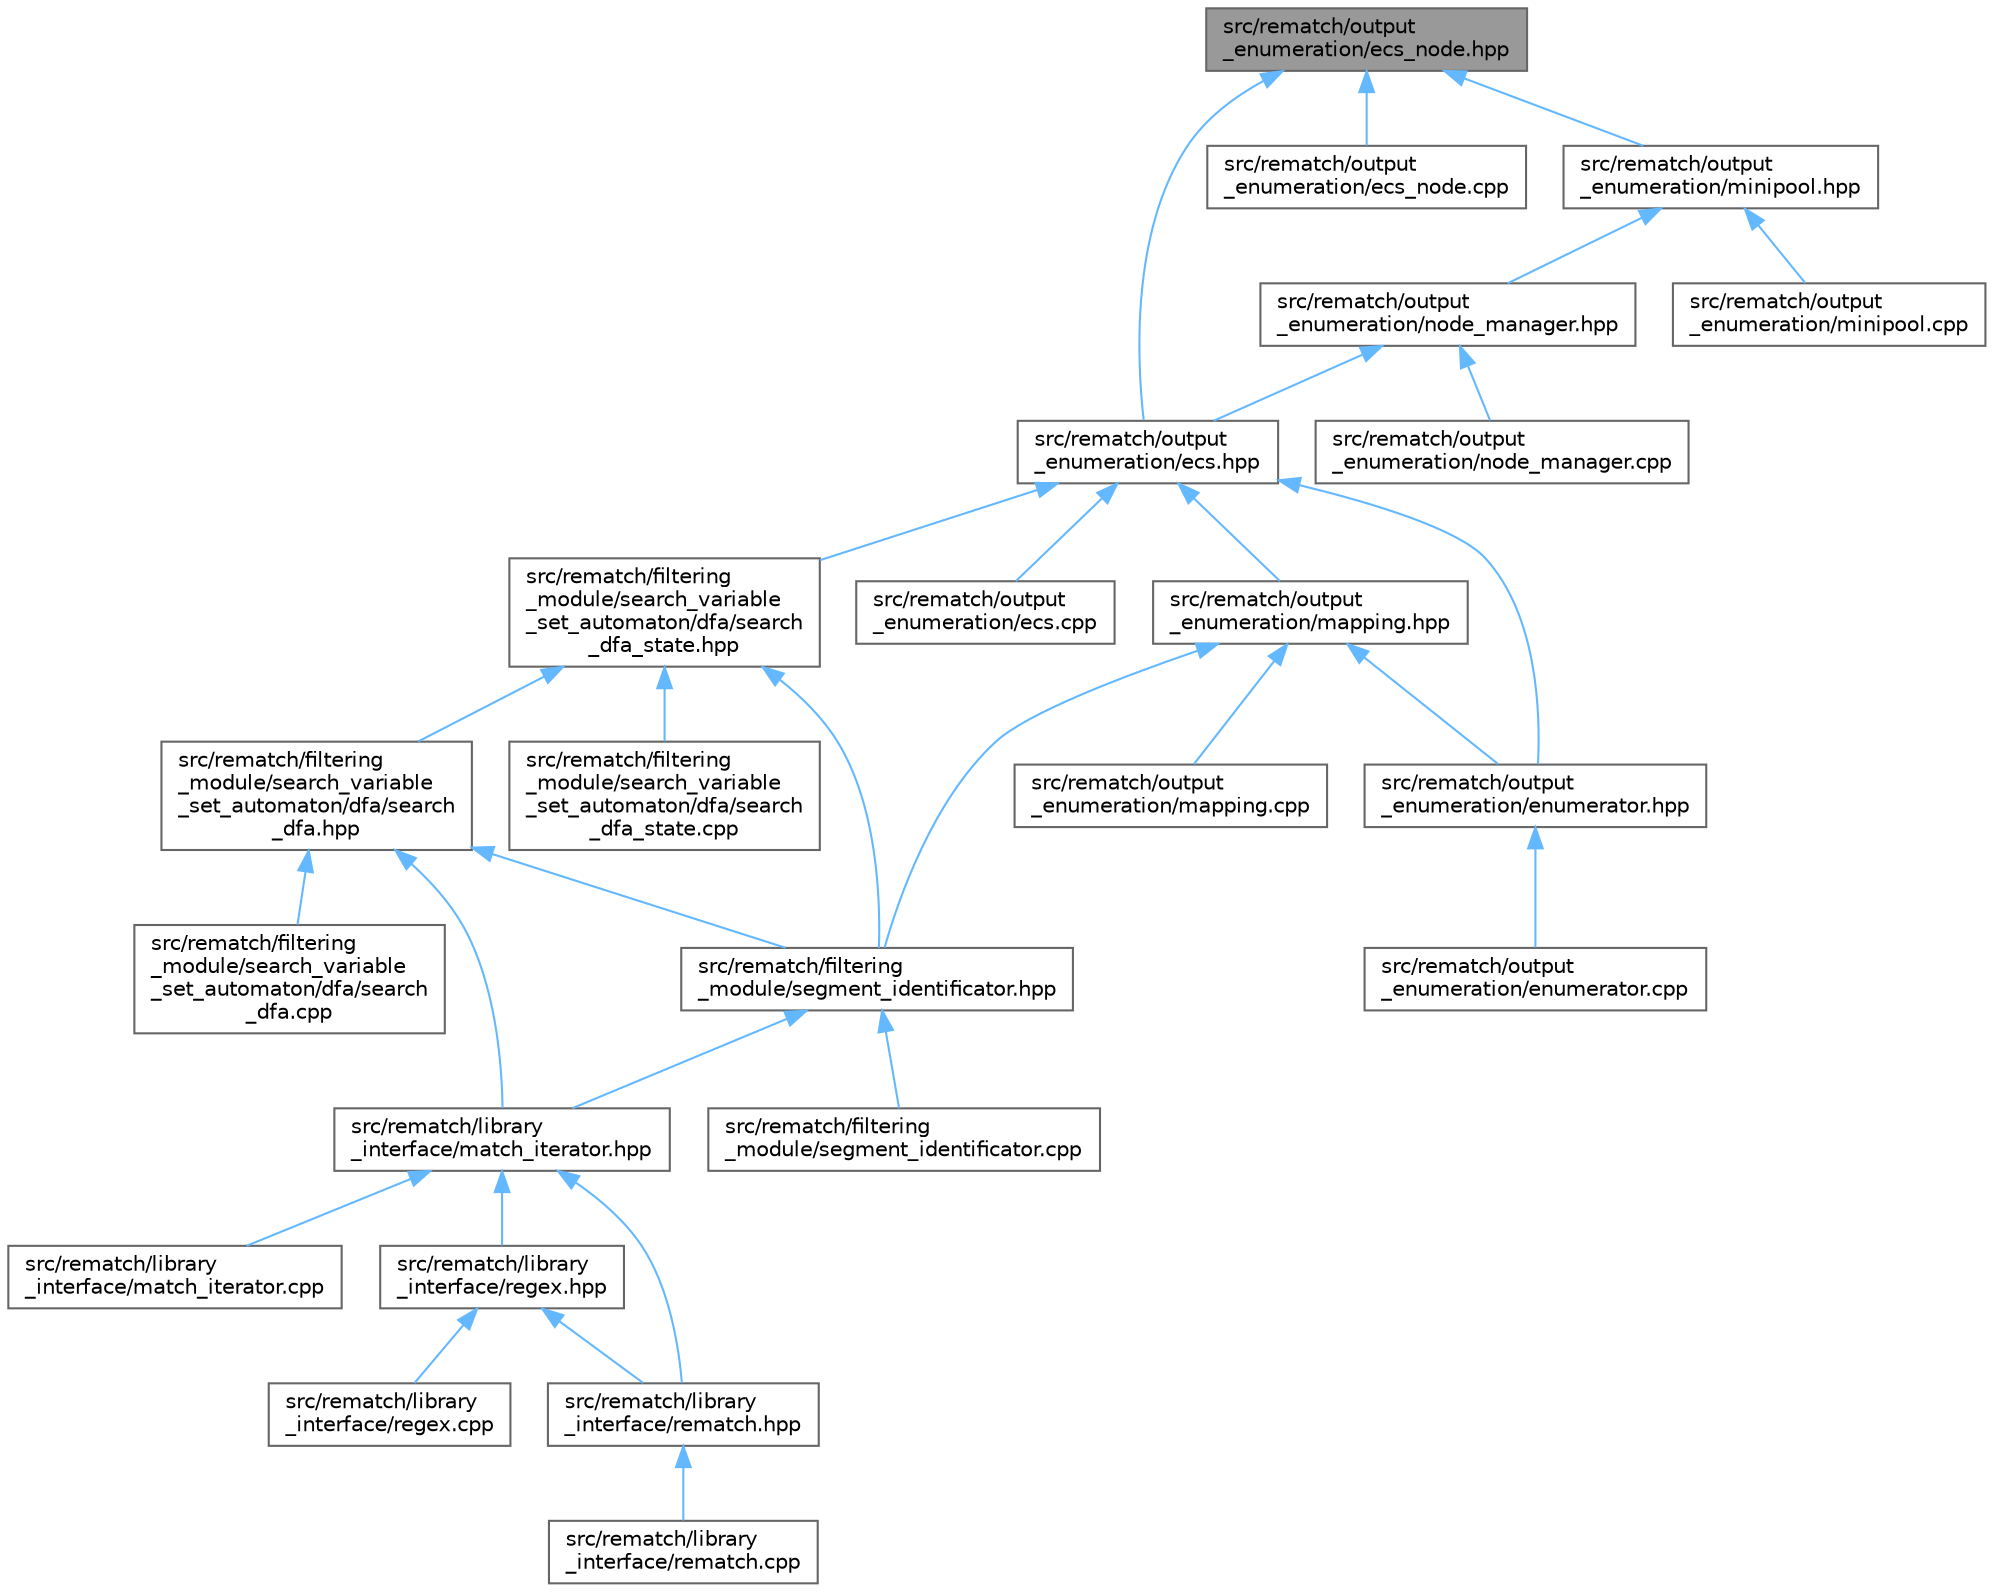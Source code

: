 digraph "src/rematch/output_enumeration/ecs_node.hpp"
{
 // LATEX_PDF_SIZE
  bgcolor="transparent";
  edge [fontname=Helvetica,fontsize=10,labelfontname=Helvetica,labelfontsize=10];
  node [fontname=Helvetica,fontsize=10,shape=box,height=0.2,width=0.4];
  Node1 [label="src/rematch/output\l_enumeration/ecs_node.hpp",height=0.2,width=0.4,color="gray40", fillcolor="grey60", style="filled", fontcolor="black",tooltip=" "];
  Node1 -> Node2 [dir="back",color="steelblue1",style="solid"];
  Node2 [label="src/rematch/output\l_enumeration/ecs.hpp",height=0.2,width=0.4,color="grey40", fillcolor="white", style="filled",URL="$de/d8c/ecs_8hpp.html",tooltip=" "];
  Node2 -> Node3 [dir="back",color="steelblue1",style="solid"];
  Node3 [label="src/rematch/filtering\l_module/search_variable\l_set_automaton/dfa/search\l_dfa_state.hpp",height=0.2,width=0.4,color="grey40", fillcolor="white", style="filled",URL="$d4/d3a/search__dfa__state_8hpp.html",tooltip=" "];
  Node3 -> Node4 [dir="back",color="steelblue1",style="solid"];
  Node4 [label="src/rematch/filtering\l_module/search_variable\l_set_automaton/dfa/search\l_dfa.hpp",height=0.2,width=0.4,color="grey40", fillcolor="white", style="filled",URL="$de/db4/search__dfa_8hpp.html",tooltip=" "];
  Node4 -> Node5 [dir="back",color="steelblue1",style="solid"];
  Node5 [label="src/rematch/filtering\l_module/search_variable\l_set_automaton/dfa/search\l_dfa.cpp",height=0.2,width=0.4,color="grey40", fillcolor="white", style="filled",URL="$d8/dde/search__dfa_8cpp.html",tooltip=" "];
  Node4 -> Node6 [dir="back",color="steelblue1",style="solid"];
  Node6 [label="src/rematch/filtering\l_module/segment_identificator.hpp",height=0.2,width=0.4,color="grey40", fillcolor="white", style="filled",URL="$df/dd0/segment__identificator_8hpp.html",tooltip=" "];
  Node6 -> Node7 [dir="back",color="steelblue1",style="solid"];
  Node7 [label="src/rematch/filtering\l_module/segment_identificator.cpp",height=0.2,width=0.4,color="grey40", fillcolor="white", style="filled",URL="$d9/d43/segment__identificator_8cpp.html",tooltip=" "];
  Node6 -> Node8 [dir="back",color="steelblue1",style="solid"];
  Node8 [label="src/rematch/library\l_interface/match_iterator.hpp",height=0.2,width=0.4,color="grey40", fillcolor="white", style="filled",URL="$d4/dd5/match__iterator_8hpp.html",tooltip=" "];
  Node8 -> Node9 [dir="back",color="steelblue1",style="solid"];
  Node9 [label="src/rematch/library\l_interface/match_iterator.cpp",height=0.2,width=0.4,color="grey40", fillcolor="white", style="filled",URL="$d4/d17/match__iterator_8cpp.html",tooltip=" "];
  Node8 -> Node10 [dir="back",color="steelblue1",style="solid"];
  Node10 [label="src/rematch/library\l_interface/regex.hpp",height=0.2,width=0.4,color="grey40", fillcolor="white", style="filled",URL="$d6/d6f/regex_8hpp.html",tooltip=" "];
  Node10 -> Node11 [dir="back",color="steelblue1",style="solid"];
  Node11 [label="src/rematch/library\l_interface/regex.cpp",height=0.2,width=0.4,color="grey40", fillcolor="white", style="filled",URL="$d6/d85/regex_8cpp.html",tooltip=" "];
  Node10 -> Node12 [dir="back",color="steelblue1",style="solid"];
  Node12 [label="src/rematch/library\l_interface/rematch.hpp",height=0.2,width=0.4,color="grey40", fillcolor="white", style="filled",URL="$d8/d08/rematch_8hpp.html",tooltip=" "];
  Node12 -> Node13 [dir="back",color="steelblue1",style="solid"];
  Node13 [label="src/rematch/library\l_interface/rematch.cpp",height=0.2,width=0.4,color="grey40", fillcolor="white", style="filled",URL="$da/d8d/rematch_8cpp.html",tooltip=" "];
  Node8 -> Node12 [dir="back",color="steelblue1",style="solid"];
  Node4 -> Node8 [dir="back",color="steelblue1",style="solid"];
  Node3 -> Node14 [dir="back",color="steelblue1",style="solid"];
  Node14 [label="src/rematch/filtering\l_module/search_variable\l_set_automaton/dfa/search\l_dfa_state.cpp",height=0.2,width=0.4,color="grey40", fillcolor="white", style="filled",URL="$dd/d4c/search__dfa__state_8cpp.html",tooltip=" "];
  Node3 -> Node6 [dir="back",color="steelblue1",style="solid"];
  Node2 -> Node15 [dir="back",color="steelblue1",style="solid"];
  Node15 [label="src/rematch/output\l_enumeration/ecs.cpp",height=0.2,width=0.4,color="grey40", fillcolor="white", style="filled",URL="$df/d12/ecs_8cpp.html",tooltip=" "];
  Node2 -> Node16 [dir="back",color="steelblue1",style="solid"];
  Node16 [label="src/rematch/output\l_enumeration/enumerator.hpp",height=0.2,width=0.4,color="grey40", fillcolor="white", style="filled",URL="$d0/dcf/enumerator_8hpp.html",tooltip=" "];
  Node16 -> Node17 [dir="back",color="steelblue1",style="solid"];
  Node17 [label="src/rematch/output\l_enumeration/enumerator.cpp",height=0.2,width=0.4,color="grey40", fillcolor="white", style="filled",URL="$d0/d24/enumerator_8cpp.html",tooltip=" "];
  Node2 -> Node18 [dir="back",color="steelblue1",style="solid"];
  Node18 [label="src/rematch/output\l_enumeration/mapping.hpp",height=0.2,width=0.4,color="grey40", fillcolor="white", style="filled",URL="$d5/ddf/mapping_8hpp.html",tooltip=" "];
  Node18 -> Node6 [dir="back",color="steelblue1",style="solid"];
  Node18 -> Node16 [dir="back",color="steelblue1",style="solid"];
  Node18 -> Node19 [dir="back",color="steelblue1",style="solid"];
  Node19 [label="src/rematch/output\l_enumeration/mapping.cpp",height=0.2,width=0.4,color="grey40", fillcolor="white", style="filled",URL="$d3/d00/mapping_8cpp.html",tooltip=" "];
  Node1 -> Node20 [dir="back",color="steelblue1",style="solid"];
  Node20 [label="src/rematch/output\l_enumeration/ecs_node.cpp",height=0.2,width=0.4,color="grey40", fillcolor="white", style="filled",URL="$d9/d9c/ecs__node_8cpp.html",tooltip=" "];
  Node1 -> Node21 [dir="back",color="steelblue1",style="solid"];
  Node21 [label="src/rematch/output\l_enumeration/minipool.hpp",height=0.2,width=0.4,color="grey40", fillcolor="white", style="filled",URL="$d8/d69/minipool_8hpp.html",tooltip=" "];
  Node21 -> Node22 [dir="back",color="steelblue1",style="solid"];
  Node22 [label="src/rematch/output\l_enumeration/minipool.cpp",height=0.2,width=0.4,color="grey40", fillcolor="white", style="filled",URL="$d8/dfa/minipool_8cpp.html",tooltip=" "];
  Node21 -> Node23 [dir="back",color="steelblue1",style="solid"];
  Node23 [label="src/rematch/output\l_enumeration/node_manager.hpp",height=0.2,width=0.4,color="grey40", fillcolor="white", style="filled",URL="$d1/de4/node__manager_8hpp.html",tooltip=" "];
  Node23 -> Node2 [dir="back",color="steelblue1",style="solid"];
  Node23 -> Node24 [dir="back",color="steelblue1",style="solid"];
  Node24 [label="src/rematch/output\l_enumeration/node_manager.cpp",height=0.2,width=0.4,color="grey40", fillcolor="white", style="filled",URL="$d5/dc8/node__manager_8cpp.html",tooltip=" "];
}
